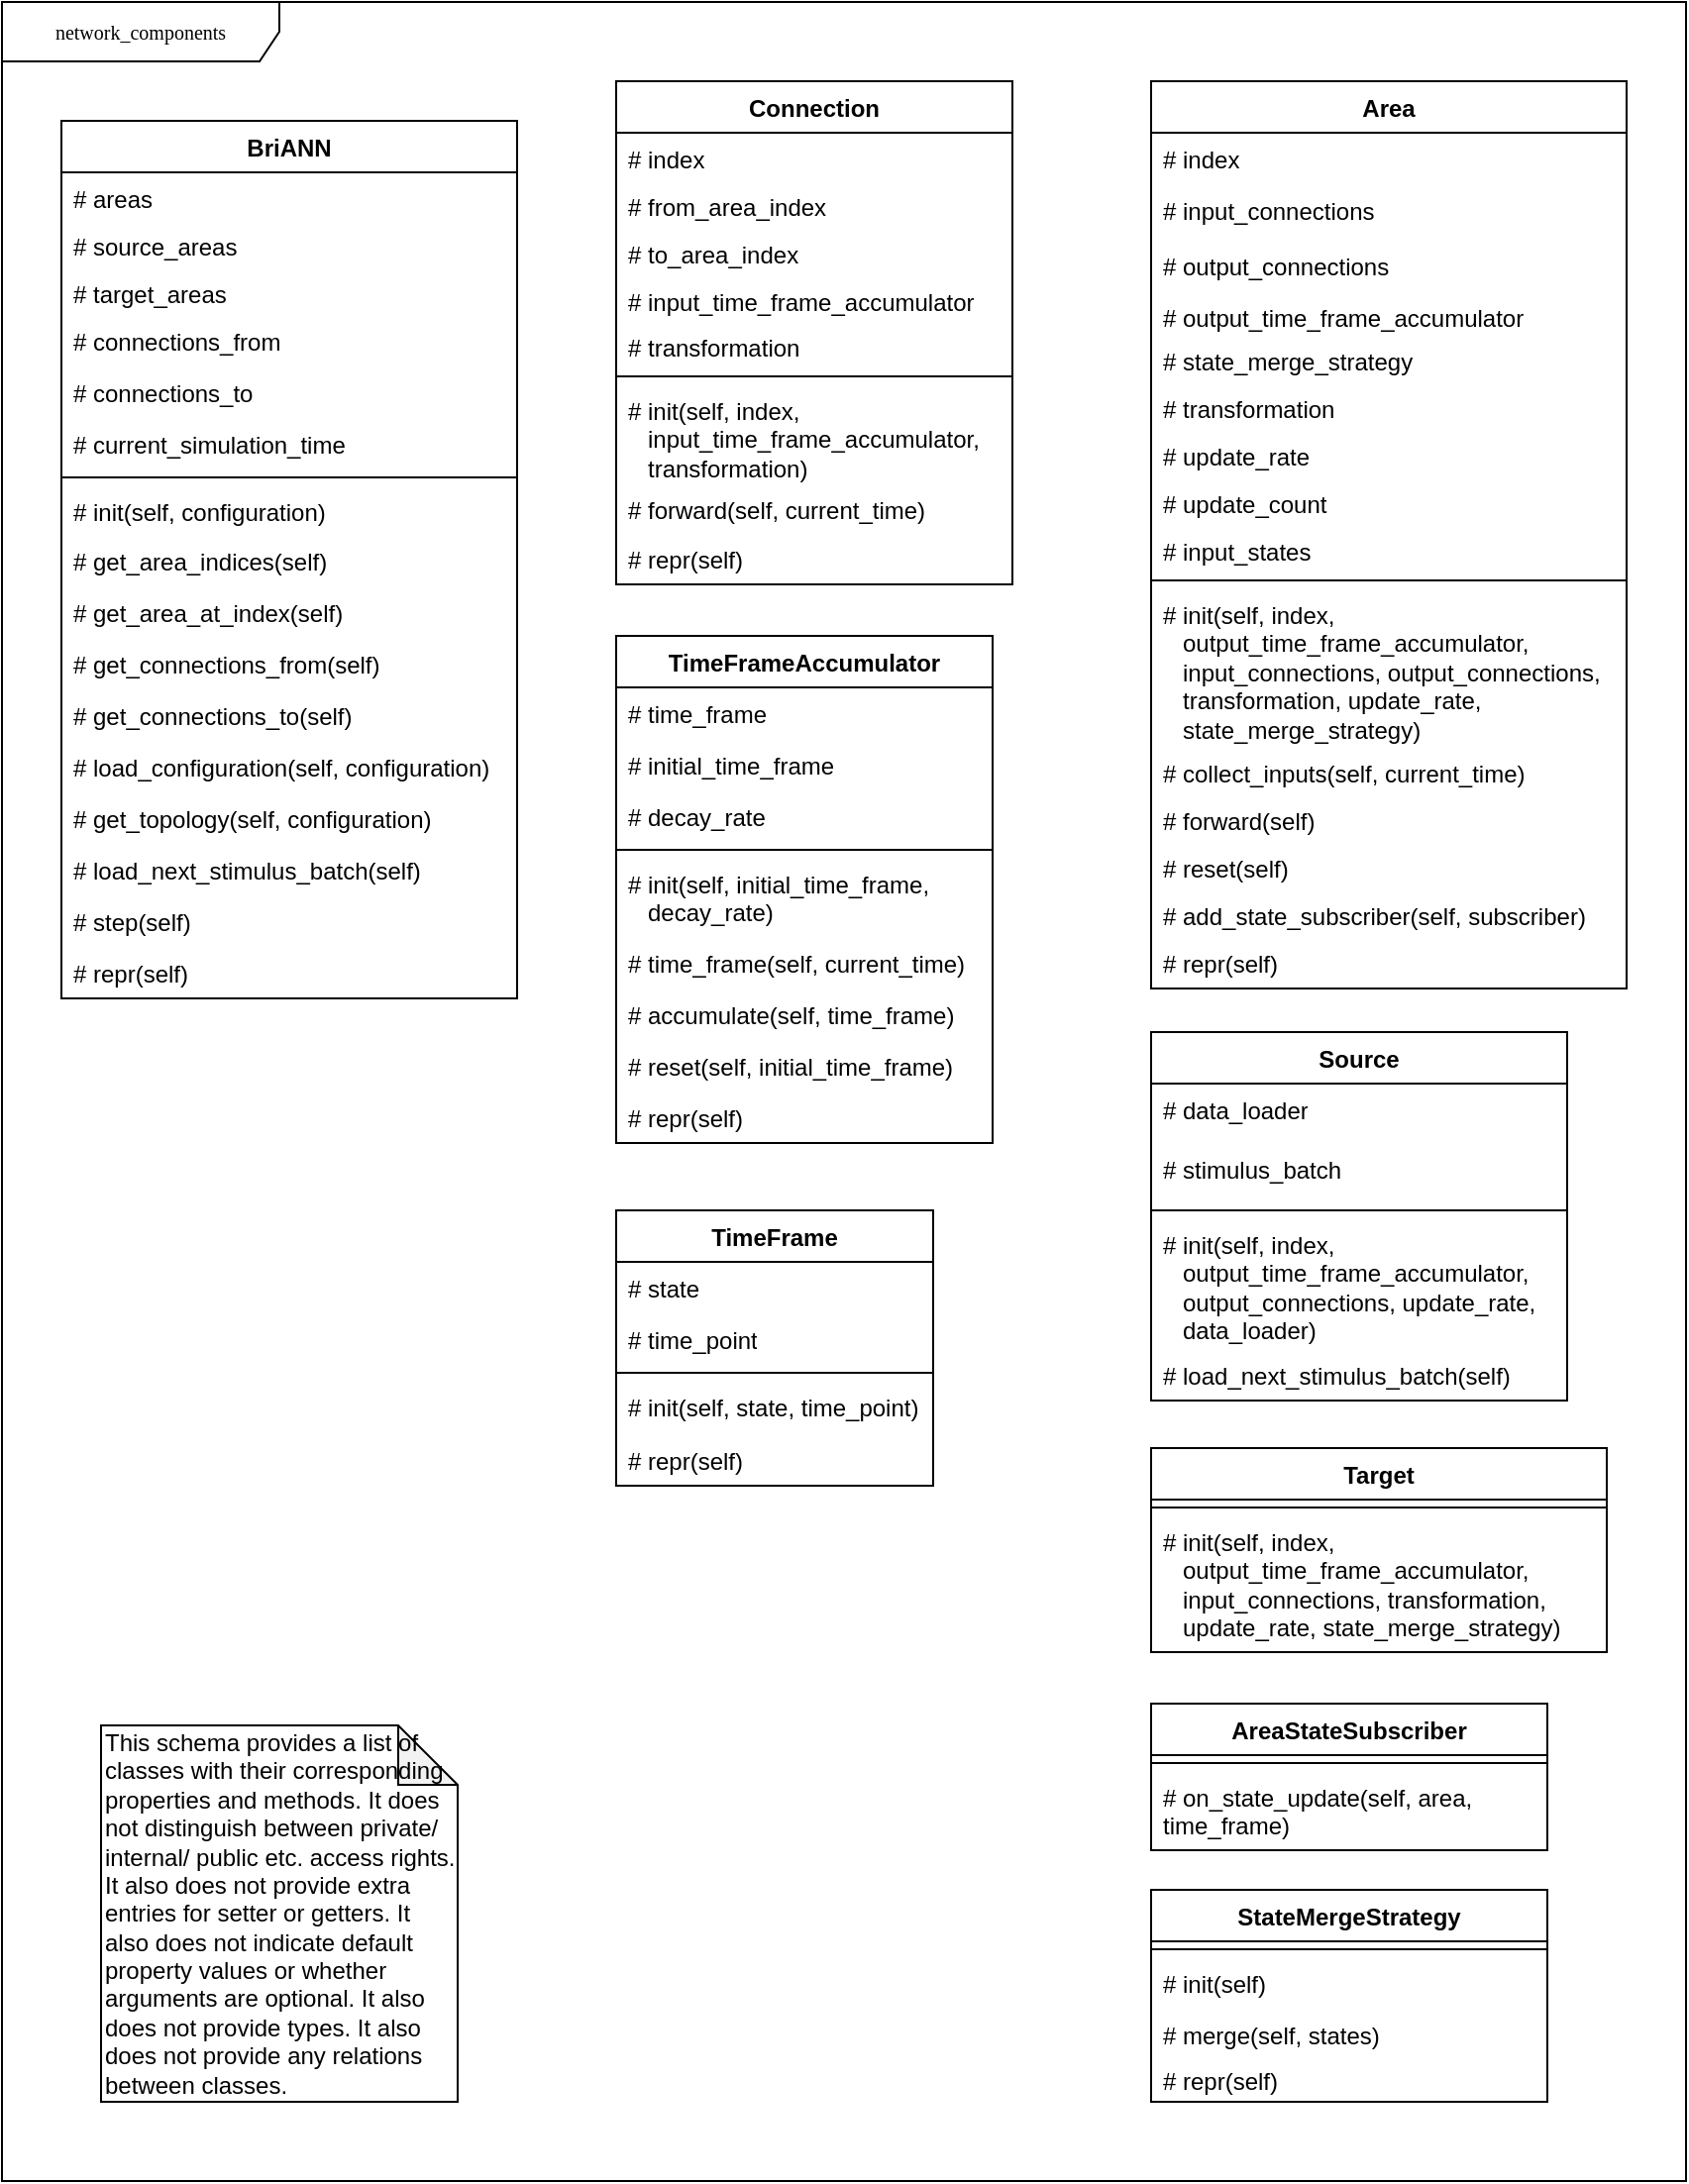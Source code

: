 <mxfile version="28.0.6">
  <diagram name="Page-1" id="c4acf3e9-155e-7222-9cf6-157b1a14988f">
    <mxGraphModel dx="325" dy="869" grid="1" gridSize="10" guides="1" tooltips="1" connect="1" arrows="1" fold="1" page="1" pageScale="1" pageWidth="850" pageHeight="1100" background="none" math="0" shadow="0">
      <root>
        <mxCell id="0" />
        <mxCell id="1" parent="0" />
        <mxCell id="IDTium5Lyms5n8rRV8_W-1" value="network_components" style="shape=umlFrame;whiteSpace=wrap;html=1;rounded=0;shadow=0;comic=0;labelBackgroundColor=none;strokeWidth=1;fontFamily=Verdana;fontSize=10;align=center;width=140;height=30;" parent="1" vertex="1">
          <mxGeometry x="850" width="850" height="1100" as="geometry" />
        </mxCell>
        <mxCell id="IDTium5Lyms5n8rRV8_W-6" value="TimeFrame" style="swimlane;fontStyle=1;align=center;verticalAlign=top;childLayout=stackLayout;horizontal=1;startSize=26;horizontalStack=0;resizeParent=1;resizeParentMax=0;resizeLast=0;collapsible=1;marginBottom=0;whiteSpace=wrap;html=1;" parent="1" vertex="1">
          <mxGeometry x="1160" y="610" width="160" height="139" as="geometry" />
        </mxCell>
        <mxCell id="IDTium5Lyms5n8rRV8_W-7" value="# state" style="text;strokeColor=none;fillColor=none;align=left;verticalAlign=top;spacingLeft=4;spacingRight=4;overflow=hidden;rotatable=0;points=[[0,0.5],[1,0.5]];portConstraint=eastwest;whiteSpace=wrap;html=1;" parent="IDTium5Lyms5n8rRV8_W-6" vertex="1">
          <mxGeometry y="26" width="160" height="26" as="geometry" />
        </mxCell>
        <mxCell id="IDTium5Lyms5n8rRV8_W-13" value="# time_point" style="text;strokeColor=none;fillColor=none;align=left;verticalAlign=top;spacingLeft=4;spacingRight=4;overflow=hidden;rotatable=0;points=[[0,0.5],[1,0.5]];portConstraint=eastwest;whiteSpace=wrap;html=1;" parent="IDTium5Lyms5n8rRV8_W-6" vertex="1">
          <mxGeometry y="52" width="160" height="26" as="geometry" />
        </mxCell>
        <mxCell id="IDTium5Lyms5n8rRV8_W-8" value="" style="line;strokeWidth=1;fillColor=none;align=left;verticalAlign=middle;spacingTop=-1;spacingLeft=3;spacingRight=3;rotatable=0;labelPosition=right;points=[];portConstraint=eastwest;strokeColor=inherit;" parent="IDTium5Lyms5n8rRV8_W-6" vertex="1">
          <mxGeometry y="78" width="160" height="8" as="geometry" />
        </mxCell>
        <mxCell id="IDTium5Lyms5n8rRV8_W-30" value="# init(self, state, time_point)" style="text;strokeColor=none;fillColor=none;align=left;verticalAlign=top;spacingLeft=4;spacingRight=4;overflow=hidden;rotatable=0;points=[[0,0.5],[1,0.5]];portConstraint=eastwest;whiteSpace=wrap;html=1;" parent="IDTium5Lyms5n8rRV8_W-6" vertex="1">
          <mxGeometry y="86" width="160" height="27" as="geometry" />
        </mxCell>
        <mxCell id="ki4sXnoxKFmeVx5Fcc71-4" value="# repr(self)" style="text;strokeColor=none;fillColor=none;align=left;verticalAlign=top;spacingLeft=4;spacingRight=4;overflow=hidden;rotatable=0;points=[[0,0.5],[1,0.5]];portConstraint=eastwest;whiteSpace=wrap;html=1;" parent="IDTium5Lyms5n8rRV8_W-6" vertex="1">
          <mxGeometry y="113" width="160" height="26" as="geometry" />
        </mxCell>
        <mxCell id="IDTium5Lyms5n8rRV8_W-18" value="TimeFrameAccumulator" style="swimlane;fontStyle=1;align=center;verticalAlign=top;childLayout=stackLayout;horizontal=1;startSize=26;horizontalStack=0;resizeParent=1;resizeParentMax=0;resizeLast=0;collapsible=1;marginBottom=0;whiteSpace=wrap;html=1;" parent="1" vertex="1">
          <mxGeometry x="1160" y="320" width="190" height="256" as="geometry" />
        </mxCell>
        <mxCell id="IDTium5Lyms5n8rRV8_W-19" value="# time_frame" style="text;strokeColor=none;fillColor=none;align=left;verticalAlign=top;spacingLeft=4;spacingRight=4;overflow=hidden;rotatable=0;points=[[0,0.5],[1,0.5]];portConstraint=eastwest;whiteSpace=wrap;html=1;" parent="IDTium5Lyms5n8rRV8_W-18" vertex="1">
          <mxGeometry y="26" width="190" height="26" as="geometry" />
        </mxCell>
        <mxCell id="ki4sXnoxKFmeVx5Fcc71-1" value="&lt;span style=&quot;background-color: transparent; color: light-dark(rgb(0, 0, 0), rgb(255, 255, 255));&quot;&gt;# initial_time_frame&lt;/span&gt;" style="text;strokeColor=none;fillColor=none;align=left;verticalAlign=top;spacingLeft=4;spacingRight=4;overflow=hidden;rotatable=0;points=[[0,0.5],[1,0.5]];portConstraint=eastwest;whiteSpace=wrap;html=1;" parent="IDTium5Lyms5n8rRV8_W-18" vertex="1">
          <mxGeometry y="52" width="190" height="26" as="geometry" />
        </mxCell>
        <mxCell id="YbZB8Io7F5tcArSh3kx7-1" value="# decay_rate" style="text;strokeColor=none;fillColor=none;align=left;verticalAlign=top;spacingLeft=4;spacingRight=4;overflow=hidden;rotatable=0;points=[[0,0.5],[1,0.5]];portConstraint=eastwest;whiteSpace=wrap;html=1;" parent="IDTium5Lyms5n8rRV8_W-18" vertex="1">
          <mxGeometry y="78" width="190" height="26" as="geometry" />
        </mxCell>
        <mxCell id="IDTium5Lyms5n8rRV8_W-24" value="" style="line;strokeWidth=1;fillColor=none;align=left;verticalAlign=middle;spacingTop=-1;spacingLeft=3;spacingRight=3;rotatable=0;labelPosition=right;points=[];portConstraint=eastwest;strokeColor=inherit;" parent="IDTium5Lyms5n8rRV8_W-18" vertex="1">
          <mxGeometry y="104" width="190" height="8" as="geometry" />
        </mxCell>
        <mxCell id="IDTium5Lyms5n8rRV8_W-25" value="# init(self, initial_time_frame,&lt;br&gt;&amp;nbsp; &amp;nbsp;decay_rate)" style="text;strokeColor=none;fillColor=none;align=left;verticalAlign=top;spacingLeft=4;spacingRight=4;overflow=hidden;rotatable=0;points=[[0,0.5],[1,0.5]];portConstraint=eastwest;whiteSpace=wrap;html=1;" parent="IDTium5Lyms5n8rRV8_W-18" vertex="1">
          <mxGeometry y="112" width="190" height="40" as="geometry" />
        </mxCell>
        <mxCell id="IDTium5Lyms5n8rRV8_W-31" value="# time_frame(self, current_time)" style="text;strokeColor=none;fillColor=none;align=left;verticalAlign=top;spacingLeft=4;spacingRight=4;overflow=hidden;rotatable=0;points=[[0,0.5],[1,0.5]];portConstraint=eastwest;whiteSpace=wrap;html=1;" parent="IDTium5Lyms5n8rRV8_W-18" vertex="1">
          <mxGeometry y="152" width="190" height="26" as="geometry" />
        </mxCell>
        <mxCell id="IDTium5Lyms5n8rRV8_W-34" value="# accumulate(self, time_frame)" style="text;strokeColor=none;fillColor=none;align=left;verticalAlign=top;spacingLeft=4;spacingRight=4;overflow=hidden;rotatable=0;points=[[0,0.5],[1,0.5]];portConstraint=eastwest;whiteSpace=wrap;html=1;" parent="IDTium5Lyms5n8rRV8_W-18" vertex="1">
          <mxGeometry y="178" width="190" height="26" as="geometry" />
        </mxCell>
        <mxCell id="YbZB8Io7F5tcArSh3kx7-3" value="# reset(self,&amp;nbsp;initial_time_frame)" style="text;strokeColor=none;fillColor=none;align=left;verticalAlign=top;spacingLeft=4;spacingRight=4;overflow=hidden;rotatable=0;points=[[0,0.5],[1,0.5]];portConstraint=eastwest;whiteSpace=wrap;html=1;" parent="IDTium5Lyms5n8rRV8_W-18" vertex="1">
          <mxGeometry y="204" width="190" height="26" as="geometry" />
        </mxCell>
        <mxCell id="ki4sXnoxKFmeVx5Fcc71-6" value="# repr(self)" style="text;strokeColor=none;fillColor=none;align=left;verticalAlign=top;spacingLeft=4;spacingRight=4;overflow=hidden;rotatable=0;points=[[0,0.5],[1,0.5]];portConstraint=eastwest;whiteSpace=wrap;html=1;" parent="IDTium5Lyms5n8rRV8_W-18" vertex="1">
          <mxGeometry y="230" width="190" height="26" as="geometry" />
        </mxCell>
        <mxCell id="IDTium5Lyms5n8rRV8_W-51" value="Area" style="swimlane;fontStyle=1;align=center;verticalAlign=top;childLayout=stackLayout;horizontal=1;startSize=26;horizontalStack=0;resizeParent=1;resizeParentMax=0;resizeLast=0;collapsible=1;marginBottom=0;whiteSpace=wrap;html=1;" parent="1" vertex="1">
          <mxGeometry x="1430" y="40" width="240" height="458" as="geometry" />
        </mxCell>
        <mxCell id="IDTium5Lyms5n8rRV8_W-53" value="# index" style="text;strokeColor=none;fillColor=none;align=left;verticalAlign=top;spacingLeft=4;spacingRight=4;overflow=hidden;rotatable=0;points=[[0,0.5],[1,0.5]];portConstraint=eastwest;whiteSpace=wrap;html=1;" parent="IDTium5Lyms5n8rRV8_W-51" vertex="1">
          <mxGeometry y="26" width="240" height="26" as="geometry" />
        </mxCell>
        <mxCell id="ki4sXnoxKFmeVx5Fcc71-12" value="# input_connections" style="text;strokeColor=none;fillColor=none;align=left;verticalAlign=top;spacingLeft=4;spacingRight=4;overflow=hidden;rotatable=0;points=[[0,0.5],[1,0.5]];portConstraint=eastwest;whiteSpace=wrap;html=1;" parent="IDTium5Lyms5n8rRV8_W-51" vertex="1">
          <mxGeometry y="52" width="240" height="28" as="geometry" />
        </mxCell>
        <mxCell id="IDTium5Lyms5n8rRV8_W-64" value="# output_connections" style="text;strokeColor=none;fillColor=none;align=left;verticalAlign=top;spacingLeft=4;spacingRight=4;overflow=hidden;rotatable=0;points=[[0,0.5],[1,0.5]];portConstraint=eastwest;whiteSpace=wrap;html=1;" parent="IDTium5Lyms5n8rRV8_W-51" vertex="1">
          <mxGeometry y="80" width="240" height="26" as="geometry" />
        </mxCell>
        <mxCell id="IDTium5Lyms5n8rRV8_W-54" value="# output_time_frame_accumulator" style="text;strokeColor=none;fillColor=none;align=left;verticalAlign=top;spacingLeft=4;spacingRight=4;overflow=hidden;rotatable=0;points=[[0,0.5],[1,0.5]];portConstraint=eastwest;whiteSpace=wrap;html=1;" parent="IDTium5Lyms5n8rRV8_W-51" vertex="1">
          <mxGeometry y="106" width="240" height="22" as="geometry" />
        </mxCell>
        <mxCell id="tFrmn9jDISGJBzNkbP5d-15" value="# state_merge_strategy" style="text;strokeColor=none;fillColor=none;align=left;verticalAlign=top;spacingLeft=4;spacingRight=4;overflow=hidden;rotatable=0;points=[[0,0.5],[1,0.5]];portConstraint=eastwest;whiteSpace=wrap;html=1;" vertex="1" parent="IDTium5Lyms5n8rRV8_W-51">
          <mxGeometry y="128" width="240" height="24" as="geometry" />
        </mxCell>
        <mxCell id="IDTium5Lyms5n8rRV8_W-89" value="# transformation" style="text;strokeColor=none;fillColor=none;align=left;verticalAlign=top;spacingLeft=4;spacingRight=4;overflow=hidden;rotatable=0;points=[[0,0.5],[1,0.5]];portConstraint=eastwest;whiteSpace=wrap;html=1;" parent="IDTium5Lyms5n8rRV8_W-51" vertex="1">
          <mxGeometry y="152" width="240" height="24" as="geometry" />
        </mxCell>
        <mxCell id="YbZB8Io7F5tcArSh3kx7-8" value="# update_rate" style="text;strokeColor=none;fillColor=none;align=left;verticalAlign=top;spacingLeft=4;spacingRight=4;overflow=hidden;rotatable=0;points=[[0,0.5],[1,0.5]];portConstraint=eastwest;whiteSpace=wrap;html=1;" parent="IDTium5Lyms5n8rRV8_W-51" vertex="1">
          <mxGeometry y="176" width="240" height="24" as="geometry" />
        </mxCell>
        <mxCell id="YbZB8Io7F5tcArSh3kx7-9" value="# update_count" style="text;strokeColor=none;fillColor=none;align=left;verticalAlign=top;spacingLeft=4;spacingRight=4;overflow=hidden;rotatable=0;points=[[0,0.5],[1,0.5]];portConstraint=eastwest;whiteSpace=wrap;html=1;" parent="IDTium5Lyms5n8rRV8_W-51" vertex="1">
          <mxGeometry y="200" width="240" height="24" as="geometry" />
        </mxCell>
        <mxCell id="Oy4GYiVqKVwfUbI37ljd-3" value="# input_states" style="text;strokeColor=none;fillColor=none;align=left;verticalAlign=top;spacingLeft=4;spacingRight=4;overflow=hidden;rotatable=0;points=[[0,0.5],[1,0.5]];portConstraint=eastwest;whiteSpace=wrap;html=1;" parent="IDTium5Lyms5n8rRV8_W-51" vertex="1">
          <mxGeometry y="224" width="240" height="24" as="geometry" />
        </mxCell>
        <mxCell id="IDTium5Lyms5n8rRV8_W-56" value="" style="line;strokeWidth=1;fillColor=none;align=left;verticalAlign=middle;spacingTop=-1;spacingLeft=3;spacingRight=3;rotatable=0;labelPosition=right;points=[];portConstraint=eastwest;strokeColor=inherit;" parent="IDTium5Lyms5n8rRV8_W-51" vertex="1">
          <mxGeometry y="248" width="240" height="8" as="geometry" />
        </mxCell>
        <mxCell id="IDTium5Lyms5n8rRV8_W-57" value="# init(self,&amp;nbsp;&lt;span style=&quot;background-color: transparent; color: light-dark(rgb(0, 0, 0), rgb(255, 255, 255));&quot;&gt;index,&amp;nbsp;&lt;/span&gt;&lt;div&gt;&lt;span style=&quot;background-color: transparent; color: light-dark(rgb(0, 0, 0), rgb(255, 255, 255));&quot;&gt;&amp;nbsp; &amp;nbsp;output_time_frame_accumulator,&lt;/span&gt;&lt;div&gt;&amp;nbsp; &amp;nbsp;input_connections, output_connections,&lt;br&gt;&amp;nbsp; &amp;nbsp;transformation, update_rate,&amp;nbsp;&lt;/div&gt;&lt;div&gt;&lt;span style=&quot;background-color: transparent; color: light-dark(rgb(0, 0, 0), rgb(255, 255, 255));&quot;&gt;&amp;nbsp; &amp;nbsp;state_merge_strategy)&lt;/span&gt;&lt;/div&gt;&lt;/div&gt;" style="text;strokeColor=none;fillColor=none;align=left;verticalAlign=top;spacingLeft=4;spacingRight=4;overflow=hidden;rotatable=0;points=[[0,0.5],[1,0.5]];portConstraint=eastwest;whiteSpace=wrap;html=1;" parent="IDTium5Lyms5n8rRV8_W-51" vertex="1">
          <mxGeometry y="256" width="240" height="80" as="geometry" />
        </mxCell>
        <mxCell id="YbZB8Io7F5tcArSh3kx7-14" value="# collect_inputs(self, current_time)" style="text;strokeColor=none;fillColor=none;align=left;verticalAlign=top;spacingLeft=4;spacingRight=4;overflow=hidden;rotatable=0;points=[[0,0.5],[1,0.5]];portConstraint=eastwest;whiteSpace=wrap;html=1;" parent="IDTium5Lyms5n8rRV8_W-51" vertex="1">
          <mxGeometry y="336" width="240" height="24" as="geometry" />
        </mxCell>
        <mxCell id="Oy4GYiVqKVwfUbI37ljd-2" value="# forward(self)" style="text;strokeColor=none;fillColor=none;align=left;verticalAlign=top;spacingLeft=4;spacingRight=4;overflow=hidden;rotatable=0;points=[[0,0.5],[1,0.5]];portConstraint=eastwest;whiteSpace=wrap;html=1;" parent="IDTium5Lyms5n8rRV8_W-51" vertex="1">
          <mxGeometry y="360" width="240" height="24" as="geometry" />
        </mxCell>
        <mxCell id="ki4sXnoxKFmeVx5Fcc71-13" value="# reset(self)" style="text;strokeColor=none;fillColor=none;align=left;verticalAlign=top;spacingLeft=4;spacingRight=4;overflow=hidden;rotatable=0;points=[[0,0.5],[1,0.5]];portConstraint=eastwest;whiteSpace=wrap;html=1;" parent="IDTium5Lyms5n8rRV8_W-51" vertex="1">
          <mxGeometry y="384" width="240" height="24" as="geometry" />
        </mxCell>
        <mxCell id="tFrmn9jDISGJBzNkbP5d-1" value="# add_state_subscriber(self, subscriber)" style="text;strokeColor=none;fillColor=none;align=left;verticalAlign=top;spacingLeft=4;spacingRight=4;overflow=hidden;rotatable=0;points=[[0,0.5],[1,0.5]];portConstraint=eastwest;whiteSpace=wrap;html=1;" vertex="1" parent="IDTium5Lyms5n8rRV8_W-51">
          <mxGeometry y="408" width="240" height="24" as="geometry" />
        </mxCell>
        <mxCell id="ki4sXnoxKFmeVx5Fcc71-16" value="# repr(self)" style="text;strokeColor=none;fillColor=none;align=left;verticalAlign=top;spacingLeft=4;spacingRight=4;overflow=hidden;rotatable=0;points=[[0,0.5],[1,0.5]];portConstraint=eastwest;whiteSpace=wrap;html=1;" parent="IDTium5Lyms5n8rRV8_W-51" vertex="1">
          <mxGeometry y="432" width="240" height="26" as="geometry" />
        </mxCell>
        <mxCell id="IDTium5Lyms5n8rRV8_W-71" value="Connection" style="swimlane;fontStyle=1;align=center;verticalAlign=top;childLayout=stackLayout;horizontal=1;startSize=26;horizontalStack=0;resizeParent=1;resizeParentMax=0;resizeLast=0;collapsible=1;marginBottom=0;whiteSpace=wrap;html=1;" parent="1" vertex="1">
          <mxGeometry x="1160" y="40" width="200" height="254" as="geometry" />
        </mxCell>
        <mxCell id="ki4sXnoxKFmeVx5Fcc71-18" value="# index" style="text;strokeColor=none;fillColor=none;align=left;verticalAlign=top;spacingLeft=4;spacingRight=4;overflow=hidden;rotatable=0;points=[[0,0.5],[1,0.5]];portConstraint=eastwest;whiteSpace=wrap;html=1;" parent="IDTium5Lyms5n8rRV8_W-71" vertex="1">
          <mxGeometry y="26" width="200" height="24" as="geometry" />
        </mxCell>
        <mxCell id="ki4sXnoxKFmeVx5Fcc71-2" value="# from_area_index" style="text;strokeColor=none;fillColor=none;align=left;verticalAlign=top;spacingLeft=4;spacingRight=4;overflow=hidden;rotatable=0;points=[[0,0.5],[1,0.5]];portConstraint=eastwest;whiteSpace=wrap;html=1;" parent="IDTium5Lyms5n8rRV8_W-71" vertex="1">
          <mxGeometry y="50" width="200" height="24" as="geometry" />
        </mxCell>
        <mxCell id="ki4sXnoxKFmeVx5Fcc71-7" value="# to_area_index" style="text;strokeColor=none;fillColor=none;align=left;verticalAlign=top;spacingLeft=4;spacingRight=4;overflow=hidden;rotatable=0;points=[[0,0.5],[1,0.5]];portConstraint=eastwest;whiteSpace=wrap;html=1;" parent="IDTium5Lyms5n8rRV8_W-71" vertex="1">
          <mxGeometry y="74" width="200" height="24" as="geometry" />
        </mxCell>
        <mxCell id="YbZB8Io7F5tcArSh3kx7-4" value="&lt;span style=&quot;background-color: transparent; color: light-dark(rgb(0, 0, 0), rgb(255, 255, 255));&quot;&gt;# input_time_frame_accumulator&lt;/span&gt;" style="text;strokeColor=none;fillColor=none;align=left;verticalAlign=top;spacingLeft=4;spacingRight=4;overflow=hidden;rotatable=0;points=[[0,0.5],[1,0.5]];portConstraint=eastwest;whiteSpace=wrap;html=1;" parent="IDTium5Lyms5n8rRV8_W-71" vertex="1">
          <mxGeometry y="98" width="200" height="23" as="geometry" />
        </mxCell>
        <mxCell id="IDTium5Lyms5n8rRV8_W-77" value="# transformation" style="text;strokeColor=none;fillColor=none;align=left;verticalAlign=top;spacingLeft=4;spacingRight=4;overflow=hidden;rotatable=0;points=[[0,0.5],[1,0.5]];portConstraint=eastwest;whiteSpace=wrap;html=1;" parent="IDTium5Lyms5n8rRV8_W-71" vertex="1">
          <mxGeometry y="121" width="200" height="24" as="geometry" />
        </mxCell>
        <mxCell id="IDTium5Lyms5n8rRV8_W-78" value="" style="line;strokeWidth=1;fillColor=none;align=left;verticalAlign=middle;spacingTop=-1;spacingLeft=3;spacingRight=3;rotatable=0;labelPosition=right;points=[];portConstraint=eastwest;strokeColor=inherit;" parent="IDTium5Lyms5n8rRV8_W-71" vertex="1">
          <mxGeometry y="145" width="200" height="8" as="geometry" />
        </mxCell>
        <mxCell id="IDTium5Lyms5n8rRV8_W-79" value="# init(self, index, &lt;br&gt;&amp;nbsp; &amp;nbsp;input_time_frame_accumulator,&lt;br&gt;&amp;nbsp; &amp;nbsp;transformation)" style="text;strokeColor=none;fillColor=none;align=left;verticalAlign=top;spacingLeft=4;spacingRight=4;overflow=hidden;rotatable=0;points=[[0,0.5],[1,0.5]];portConstraint=eastwest;whiteSpace=wrap;html=1;" parent="IDTium5Lyms5n8rRV8_W-71" vertex="1">
          <mxGeometry y="153" width="200" height="50" as="geometry" />
        </mxCell>
        <mxCell id="IDTium5Lyms5n8rRV8_W-84" value="# forward(self, current_time)" style="text;strokeColor=none;fillColor=none;align=left;verticalAlign=top;spacingLeft=4;spacingRight=4;overflow=hidden;rotatable=0;points=[[0,0.5],[1,0.5]];portConstraint=eastwest;whiteSpace=wrap;html=1;" parent="IDTium5Lyms5n8rRV8_W-71" vertex="1">
          <mxGeometry y="203" width="200" height="25" as="geometry" />
        </mxCell>
        <mxCell id="ki4sXnoxKFmeVx5Fcc71-5" value="# repr(self)" style="text;strokeColor=none;fillColor=none;align=left;verticalAlign=top;spacingLeft=4;spacingRight=4;overflow=hidden;rotatable=0;points=[[0,0.5],[1,0.5]];portConstraint=eastwest;whiteSpace=wrap;html=1;" parent="IDTium5Lyms5n8rRV8_W-71" vertex="1">
          <mxGeometry y="228" width="200" height="26" as="geometry" />
        </mxCell>
        <mxCell id="IDTium5Lyms5n8rRV8_W-93" value="BriANN" style="swimlane;fontStyle=1;align=center;verticalAlign=top;childLayout=stackLayout;horizontal=1;startSize=26;horizontalStack=0;resizeParent=1;resizeParentMax=0;resizeLast=0;collapsible=1;marginBottom=0;whiteSpace=wrap;html=1;" parent="1" vertex="1">
          <mxGeometry x="880" y="60" width="230" height="443" as="geometry" />
        </mxCell>
        <mxCell id="IDTium5Lyms5n8rRV8_W-94" value="# areas" style="text;strokeColor=none;fillColor=none;align=left;verticalAlign=top;spacingLeft=4;spacingRight=4;overflow=hidden;rotatable=0;points=[[0,0.5],[1,0.5]];portConstraint=eastwest;whiteSpace=wrap;html=1;" parent="IDTium5Lyms5n8rRV8_W-93" vertex="1">
          <mxGeometry y="26" width="230" height="24" as="geometry" />
        </mxCell>
        <mxCell id="ki4sXnoxKFmeVx5Fcc71-60" value="# source_areas" style="text;strokeColor=none;fillColor=none;align=left;verticalAlign=top;spacingLeft=4;spacingRight=4;overflow=hidden;rotatable=0;points=[[0,0.5],[1,0.5]];portConstraint=eastwest;whiteSpace=wrap;html=1;" parent="IDTium5Lyms5n8rRV8_W-93" vertex="1">
          <mxGeometry y="50" width="230" height="24" as="geometry" />
        </mxCell>
        <mxCell id="ki4sXnoxKFmeVx5Fcc71-61" value="# target_areas" style="text;strokeColor=none;fillColor=none;align=left;verticalAlign=top;spacingLeft=4;spacingRight=4;overflow=hidden;rotatable=0;points=[[0,0.5],[1,0.5]];portConstraint=eastwest;whiteSpace=wrap;html=1;" parent="IDTium5Lyms5n8rRV8_W-93" vertex="1">
          <mxGeometry y="74" width="230" height="24" as="geometry" />
        </mxCell>
        <mxCell id="IDTium5Lyms5n8rRV8_W-95" value="# connections_from" style="text;strokeColor=none;fillColor=none;align=left;verticalAlign=top;spacingLeft=4;spacingRight=4;overflow=hidden;rotatable=0;points=[[0,0.5],[1,0.5]];portConstraint=eastwest;whiteSpace=wrap;html=1;" parent="IDTium5Lyms5n8rRV8_W-93" vertex="1">
          <mxGeometry y="98" width="230" height="26" as="geometry" />
        </mxCell>
        <mxCell id="YbZB8Io7F5tcArSh3kx7-31" value="# connections_to" style="text;strokeColor=none;fillColor=none;align=left;verticalAlign=top;spacingLeft=4;spacingRight=4;overflow=hidden;rotatable=0;points=[[0,0.5],[1,0.5]];portConstraint=eastwest;whiteSpace=wrap;html=1;" parent="IDTium5Lyms5n8rRV8_W-93" vertex="1">
          <mxGeometry y="124" width="230" height="26" as="geometry" />
        </mxCell>
        <mxCell id="YbZB8Io7F5tcArSh3kx7-32" value="# current_simulation_time" style="text;strokeColor=none;fillColor=none;align=left;verticalAlign=top;spacingLeft=4;spacingRight=4;overflow=hidden;rotatable=0;points=[[0,0.5],[1,0.5]];portConstraint=eastwest;whiteSpace=wrap;html=1;" parent="IDTium5Lyms5n8rRV8_W-93" vertex="1">
          <mxGeometry y="150" width="230" height="26" as="geometry" />
        </mxCell>
        <mxCell id="IDTium5Lyms5n8rRV8_W-98" value="" style="line;strokeWidth=1;fillColor=none;align=left;verticalAlign=middle;spacingTop=-1;spacingLeft=3;spacingRight=3;rotatable=0;labelPosition=right;points=[];portConstraint=eastwest;strokeColor=inherit;" parent="IDTium5Lyms5n8rRV8_W-93" vertex="1">
          <mxGeometry y="176" width="230" height="8" as="geometry" />
        </mxCell>
        <mxCell id="IDTium5Lyms5n8rRV8_W-99" value="# init(self, configuration)" style="text;strokeColor=none;fillColor=none;align=left;verticalAlign=top;spacingLeft=4;spacingRight=4;overflow=hidden;rotatable=0;points=[[0,0.5],[1,0.5]];portConstraint=eastwest;whiteSpace=wrap;html=1;" parent="IDTium5Lyms5n8rRV8_W-93" vertex="1">
          <mxGeometry y="184" width="230" height="25" as="geometry" />
        </mxCell>
        <mxCell id="tFrmn9jDISGJBzNkbP5d-16" value="# get_area_indices(self)" style="text;strokeColor=none;fillColor=none;align=left;verticalAlign=top;spacingLeft=4;spacingRight=4;overflow=hidden;rotatable=0;points=[[0,0.5],[1,0.5]];portConstraint=eastwest;whiteSpace=wrap;html=1;" vertex="1" parent="IDTium5Lyms5n8rRV8_W-93">
          <mxGeometry y="209" width="230" height="26" as="geometry" />
        </mxCell>
        <mxCell id="tFrmn9jDISGJBzNkbP5d-17" value="# get_area_at_index(self)" style="text;strokeColor=none;fillColor=none;align=left;verticalAlign=top;spacingLeft=4;spacingRight=4;overflow=hidden;rotatable=0;points=[[0,0.5],[1,0.5]];portConstraint=eastwest;whiteSpace=wrap;html=1;" vertex="1" parent="IDTium5Lyms5n8rRV8_W-93">
          <mxGeometry y="235" width="230" height="26" as="geometry" />
        </mxCell>
        <mxCell id="tFrmn9jDISGJBzNkbP5d-18" value="# get_&lt;span style=&quot;background-color: transparent; color: light-dark(rgb(0, 0, 0), rgb(255, 255, 255));&quot;&gt;connections_from(self)&lt;/span&gt;" style="text;strokeColor=none;fillColor=none;align=left;verticalAlign=top;spacingLeft=4;spacingRight=4;overflow=hidden;rotatable=0;points=[[0,0.5],[1,0.5]];portConstraint=eastwest;whiteSpace=wrap;html=1;" vertex="1" parent="IDTium5Lyms5n8rRV8_W-93">
          <mxGeometry y="261" width="230" height="26" as="geometry" />
        </mxCell>
        <mxCell id="tFrmn9jDISGJBzNkbP5d-19" value="# get_&lt;span style=&quot;background-color: transparent; color: light-dark(rgb(0, 0, 0), rgb(255, 255, 255));&quot;&gt;connections_to(self)&lt;/span&gt;" style="text;strokeColor=none;fillColor=none;align=left;verticalAlign=top;spacingLeft=4;spacingRight=4;overflow=hidden;rotatable=0;points=[[0,0.5],[1,0.5]];portConstraint=eastwest;whiteSpace=wrap;html=1;" vertex="1" parent="IDTium5Lyms5n8rRV8_W-93">
          <mxGeometry y="287" width="230" height="26" as="geometry" />
        </mxCell>
        <mxCell id="YbZB8Io7F5tcArSh3kx7-34" value="# load_configuration(self, configuration)" style="text;strokeColor=none;fillColor=none;align=left;verticalAlign=top;spacingLeft=4;spacingRight=4;overflow=hidden;rotatable=0;points=[[0,0.5],[1,0.5]];portConstraint=eastwest;whiteSpace=wrap;html=1;" parent="IDTium5Lyms5n8rRV8_W-93" vertex="1">
          <mxGeometry y="313" width="230" height="26" as="geometry" />
        </mxCell>
        <mxCell id="tFrmn9jDISGJBzNkbP5d-20" value="# get_topology(self, configuration)" style="text;strokeColor=none;fillColor=none;align=left;verticalAlign=top;spacingLeft=4;spacingRight=4;overflow=hidden;rotatable=0;points=[[0,0.5],[1,0.5]];portConstraint=eastwest;whiteSpace=wrap;html=1;" vertex="1" parent="IDTium5Lyms5n8rRV8_W-93">
          <mxGeometry y="339" width="230" height="26" as="geometry" />
        </mxCell>
        <mxCell id="tFrmn9jDISGJBzNkbP5d-21" value="# load_next_stimulus_batch(self)" style="text;strokeColor=none;fillColor=none;align=left;verticalAlign=top;spacingLeft=4;spacingRight=4;overflow=hidden;rotatable=0;points=[[0,0.5],[1,0.5]];portConstraint=eastwest;whiteSpace=wrap;html=1;" vertex="1" parent="IDTium5Lyms5n8rRV8_W-93">
          <mxGeometry y="365" width="230" height="26" as="geometry" />
        </mxCell>
        <mxCell id="YbZB8Io7F5tcArSh3kx7-35" value="# step(self)" style="text;strokeColor=none;fillColor=none;align=left;verticalAlign=top;spacingLeft=4;spacingRight=4;overflow=hidden;rotatable=0;points=[[0,0.5],[1,0.5]];portConstraint=eastwest;whiteSpace=wrap;html=1;" parent="IDTium5Lyms5n8rRV8_W-93" vertex="1">
          <mxGeometry y="391" width="230" height="26" as="geometry" />
        </mxCell>
        <mxCell id="ki4sXnoxKFmeVx5Fcc71-62" value="# repr(self)" style="text;strokeColor=none;fillColor=none;align=left;verticalAlign=top;spacingLeft=4;spacingRight=4;overflow=hidden;rotatable=0;points=[[0,0.5],[1,0.5]];portConstraint=eastwest;whiteSpace=wrap;html=1;" parent="IDTium5Lyms5n8rRV8_W-93" vertex="1">
          <mxGeometry y="417" width="230" height="26" as="geometry" />
        </mxCell>
        <mxCell id="YbZB8Io7F5tcArSh3kx7-15" value="Source" style="swimlane;fontStyle=1;align=center;verticalAlign=top;childLayout=stackLayout;horizontal=1;startSize=26;horizontalStack=0;resizeParent=1;resizeParentMax=0;resizeLast=0;collapsible=1;marginBottom=0;whiteSpace=wrap;html=1;" parent="1" vertex="1">
          <mxGeometry x="1430" y="520" width="210" height="186" as="geometry" />
        </mxCell>
        <mxCell id="_Oxv9JMGdP--2N5utITa-1" value="# data_loader" style="text;strokeColor=none;fillColor=none;align=left;verticalAlign=top;spacingLeft=4;spacingRight=4;overflow=hidden;rotatable=0;points=[[0,0.5],[1,0.5]];portConstraint=eastwest;whiteSpace=wrap;html=1;" parent="YbZB8Io7F5tcArSh3kx7-15" vertex="1">
          <mxGeometry y="26" width="210" height="30" as="geometry" />
        </mxCell>
        <mxCell id="YbZB8Io7F5tcArSh3kx7-24" value="# stimulus_batch" style="text;strokeColor=none;fillColor=none;align=left;verticalAlign=top;spacingLeft=4;spacingRight=4;overflow=hidden;rotatable=0;points=[[0,0.5],[1,0.5]];portConstraint=eastwest;whiteSpace=wrap;html=1;" parent="YbZB8Io7F5tcArSh3kx7-15" vertex="1">
          <mxGeometry y="56" width="210" height="30" as="geometry" />
        </mxCell>
        <mxCell id="YbZB8Io7F5tcArSh3kx7-18" value="" style="line;strokeWidth=1;fillColor=none;align=left;verticalAlign=middle;spacingTop=-1;spacingLeft=3;spacingRight=3;rotatable=0;labelPosition=right;points=[];portConstraint=eastwest;strokeColor=inherit;" parent="YbZB8Io7F5tcArSh3kx7-15" vertex="1">
          <mxGeometry y="86" width="210" height="8" as="geometry" />
        </mxCell>
        <mxCell id="YbZB8Io7F5tcArSh3kx7-19" value="# init(self, index, &lt;br&gt;&amp;nbsp; &amp;nbsp;output_time_frame_accumulator,&lt;br&gt;&amp;nbsp; &amp;nbsp;output_connections, update_rate, &lt;br&gt;&amp;nbsp; &amp;nbsp;data_loader)" style="text;strokeColor=none;fillColor=none;align=left;verticalAlign=top;spacingLeft=4;spacingRight=4;overflow=hidden;rotatable=0;points=[[0,0.5],[1,0.5]];portConstraint=eastwest;whiteSpace=wrap;html=1;" parent="YbZB8Io7F5tcArSh3kx7-15" vertex="1">
          <mxGeometry y="94" width="210" height="66" as="geometry" />
        </mxCell>
        <mxCell id="ki4sXnoxKFmeVx5Fcc71-17" value="# load_next_stimulus_batch(self)" style="text;strokeColor=none;fillColor=none;align=left;verticalAlign=top;spacingLeft=4;spacingRight=4;overflow=hidden;rotatable=0;points=[[0,0.5],[1,0.5]];portConstraint=eastwest;whiteSpace=wrap;html=1;" parent="YbZB8Io7F5tcArSh3kx7-15" vertex="1">
          <mxGeometry y="160" width="210" height="26" as="geometry" />
        </mxCell>
        <mxCell id="YbZB8Io7F5tcArSh3kx7-37" value="StateMergeStrategy" style="swimlane;fontStyle=1;align=center;verticalAlign=top;childLayout=stackLayout;horizontal=1;startSize=26;horizontalStack=0;resizeParent=1;resizeParentMax=0;resizeLast=0;collapsible=1;marginBottom=0;whiteSpace=wrap;html=1;" parent="1" vertex="1">
          <mxGeometry x="1430" y="953" width="200" height="107" as="geometry" />
        </mxCell>
        <mxCell id="YbZB8Io7F5tcArSh3kx7-39" value="" style="line;strokeWidth=1;fillColor=none;align=left;verticalAlign=middle;spacingTop=-1;spacingLeft=3;spacingRight=3;rotatable=0;labelPosition=right;points=[];portConstraint=eastwest;strokeColor=inherit;" parent="YbZB8Io7F5tcArSh3kx7-37" vertex="1">
          <mxGeometry y="26" width="200" height="8" as="geometry" />
        </mxCell>
        <mxCell id="YbZB8Io7F5tcArSh3kx7-40" value="# init(self)" style="text;strokeColor=none;fillColor=none;align=left;verticalAlign=top;spacingLeft=4;spacingRight=4;overflow=hidden;rotatable=0;points=[[0,0.5],[1,0.5]];portConstraint=eastwest;whiteSpace=wrap;html=1;" parent="YbZB8Io7F5tcArSh3kx7-37" vertex="1">
          <mxGeometry y="34" width="200" height="26" as="geometry" />
        </mxCell>
        <mxCell id="YbZB8Io7F5tcArSh3kx7-41" value="# merge(self, states)" style="text;strokeColor=none;fillColor=none;align=left;verticalAlign=top;spacingLeft=4;spacingRight=4;overflow=hidden;rotatable=0;points=[[0,0.5],[1,0.5]];portConstraint=eastwest;whiteSpace=wrap;html=1;" parent="YbZB8Io7F5tcArSh3kx7-37" vertex="1">
          <mxGeometry y="60" width="200" height="23" as="geometry" />
        </mxCell>
        <mxCell id="ki4sXnoxKFmeVx5Fcc71-23" value="# repr(self)" style="text;strokeColor=none;fillColor=none;align=left;verticalAlign=top;spacingLeft=4;spacingRight=4;overflow=hidden;rotatable=0;points=[[0,0.5],[1,0.5]];portConstraint=eastwest;whiteSpace=wrap;html=1;" parent="YbZB8Io7F5tcArSh3kx7-37" vertex="1">
          <mxGeometry y="83" width="200" height="24" as="geometry" />
        </mxCell>
        <mxCell id="ki4sXnoxKFmeVx5Fcc71-26" value="Target" style="swimlane;fontStyle=1;align=center;verticalAlign=top;childLayout=stackLayout;horizontal=1;startSize=26;horizontalStack=0;resizeParent=1;resizeParentMax=0;resizeLast=0;collapsible=1;marginBottom=0;whiteSpace=wrap;html=1;" parent="1" vertex="1">
          <mxGeometry x="1430" y="730" width="230" height="103" as="geometry" />
        </mxCell>
        <mxCell id="ki4sXnoxKFmeVx5Fcc71-31" value="" style="line;strokeWidth=1;fillColor=none;align=left;verticalAlign=middle;spacingTop=-1;spacingLeft=3;spacingRight=3;rotatable=0;labelPosition=right;points=[];portConstraint=eastwest;strokeColor=inherit;" parent="ki4sXnoxKFmeVx5Fcc71-26" vertex="1">
          <mxGeometry y="26" width="230" height="8" as="geometry" />
        </mxCell>
        <mxCell id="ki4sXnoxKFmeVx5Fcc71-40" value="# init(self, index,&lt;br&gt;&amp;nbsp; &amp;nbsp;output_time_frame_accumulator,&lt;br&gt;&amp;nbsp; &amp;nbsp;input_connections, transformation,&lt;br&gt;&amp;nbsp; &amp;nbsp;update_rate, state_merge_strategy)" style="text;strokeColor=none;fillColor=none;align=left;verticalAlign=top;spacingLeft=4;spacingRight=4;overflow=hidden;rotatable=0;points=[[0,0.5],[1,0.5]];portConstraint=eastwest;whiteSpace=wrap;html=1;" parent="ki4sXnoxKFmeVx5Fcc71-26" vertex="1">
          <mxGeometry y="34" width="230" height="69" as="geometry" />
        </mxCell>
        <mxCell id="Oy4GYiVqKVwfUbI37ljd-1" value="This schema provides a list of classes with their corresponding properties and methods. It does not distinguish between private/ internal/ public etc. access rights. It also does not provide extra entries for setter or getters. It also does not indicate default property values or whether arguments are optional. It also does not provide types. It also does not provide any relations between classes." style="shape=note;whiteSpace=wrap;html=1;backgroundOutline=1;darkOpacity=0.05;align=left;" parent="1" vertex="1">
          <mxGeometry x="900" y="870" width="180" height="190" as="geometry" />
        </mxCell>
        <mxCell id="tFrmn9jDISGJBzNkbP5d-2" value="AreaStateSubscriber" style="swimlane;fontStyle=1;align=center;verticalAlign=top;childLayout=stackLayout;horizontal=1;startSize=26;horizontalStack=0;resizeParent=1;resizeParentMax=0;resizeLast=0;collapsible=1;marginBottom=0;whiteSpace=wrap;html=1;" vertex="1" parent="1">
          <mxGeometry x="1430" y="859" width="200" height="74" as="geometry" />
        </mxCell>
        <mxCell id="tFrmn9jDISGJBzNkbP5d-8" value="" style="line;strokeWidth=1;fillColor=none;align=left;verticalAlign=middle;spacingTop=-1;spacingLeft=3;spacingRight=3;rotatable=0;labelPosition=right;points=[];portConstraint=eastwest;strokeColor=inherit;" vertex="1" parent="tFrmn9jDISGJBzNkbP5d-2">
          <mxGeometry y="26" width="200" height="8" as="geometry" />
        </mxCell>
        <mxCell id="tFrmn9jDISGJBzNkbP5d-9" value="# on_state_update(self, area, time_frame)" style="text;strokeColor=none;fillColor=none;align=left;verticalAlign=top;spacingLeft=4;spacingRight=4;overflow=hidden;rotatable=0;points=[[0,0.5],[1,0.5]];portConstraint=eastwest;whiteSpace=wrap;html=1;" vertex="1" parent="tFrmn9jDISGJBzNkbP5d-2">
          <mxGeometry y="34" width="200" height="40" as="geometry" />
        </mxCell>
      </root>
    </mxGraphModel>
  </diagram>
</mxfile>
